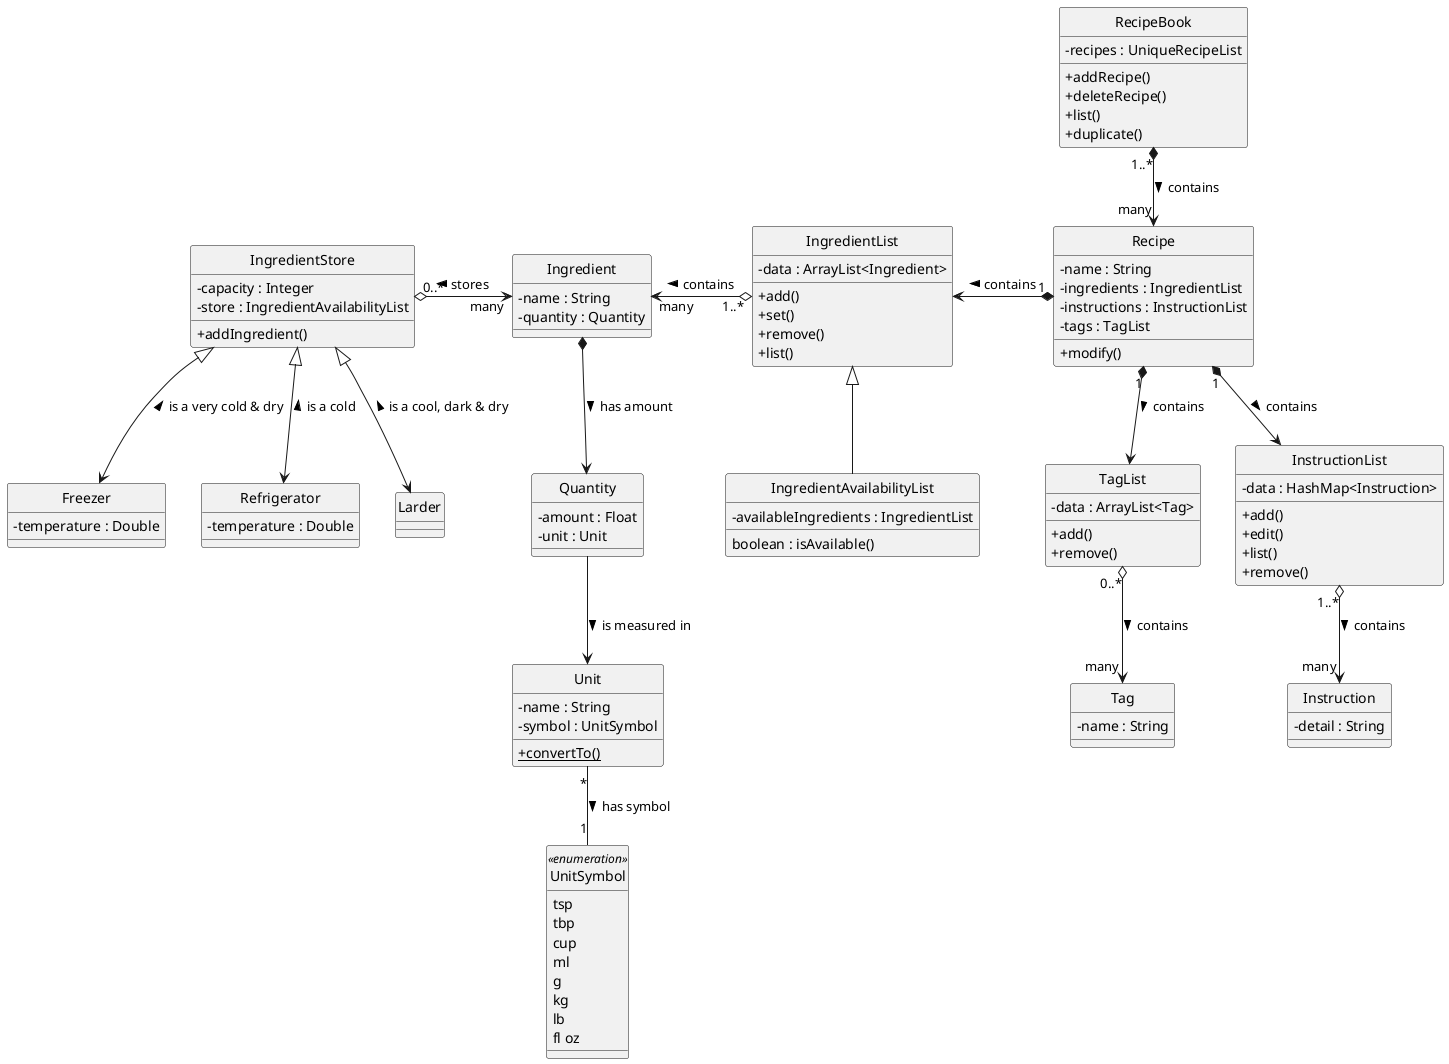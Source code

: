 @startuml BasicRecipeDiagram
show members

hide circle
skinparam classAttributeIconSize 0

class RecipeBook {
    -recipes : UniqueRecipeList
    +addRecipe()
    +deleteRecipe()
    +list()
    +duplicate()
}

RecipeBook "1..*" *--> "many" Recipe : contains >

class Recipe {
    -name : String
    -ingredients : IngredientList
    -instructions : InstructionList
    -tags : TagList
    +modify()
}

class IngredientList {
    -data : ArrayList<Ingredient>
    +add()
    +set()
    +remove()
    +list()
}

class Ingredient {
    -name : String
    -quantity : Quantity
}

IngredientStore <|--> Freezer : is a very cold & dry <
IngredientStore <|--> Refrigerator : is a cold <
IngredientStore <|--> Larder : is a cool, dark & dry <
IngredientStore "0..*" o-r-> "many" Ingredient : stores <

class InstructionList {
    -data : HashMap<Instruction>
    +add()
    +edit()
    +list()
    +remove()
}

class Instruction {
    -detail : String
}

class TagList {
    -data : ArrayList<Tag>
    +add()
    +remove()
}

class Tag {
    -name : String
}

TagList "0..*" o--> "many" Tag : contains >


class Quantity {
    -amount : Float
    -unit : Unit
}

class Unit {
    -name : String
    -symbol : UnitSymbol
    {static} +convertTo()
}

enum UnitSymbol <<enumeration>> {
    tsp
    tbp
    cup
    ml
    g
    kg
    lb
    fl oz
}

Recipe "1" *-l-> IngredientList : contains >
Recipe "1" *--> InstructionList : contains >
Recipe "1" *--> TagList : contains >


IngredientList "1..*" o-l-> "many" Ingredient : contains >
InstructionList "1..*" o--> "many" Instruction : contains >

Ingredient  *--> Quantity : has amount >
Quantity --> Unit : is measured in >
Unit "*" -- "1" UnitSymbol : has symbol >

class Larder {

}

class Refrigerator {
    -temperature : Double
}

class Freezer {
    -temperature : Double
}

class IngredientStore {
    -capacity : Integer
    -store : IngredientAvailabilityList
    +addIngredient()
}

class IngredientAvailabilityList {
    -availableIngredients : IngredientList
    boolean : isAvailable()
}

IngredientList <|-- IngredientAvailabilityList

@enduml
